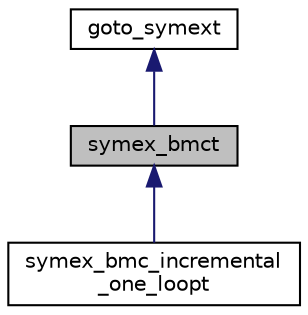 digraph "symex_bmct"
{
 // LATEX_PDF_SIZE
  bgcolor="transparent";
  edge [fontname="Helvetica",fontsize="10",labelfontname="Helvetica",labelfontsize="10"];
  node [fontname="Helvetica",fontsize="10",shape=record];
  Node1 [label="symex_bmct",height=0.2,width=0.4,color="black", fillcolor="grey75", style="filled", fontcolor="black",tooltip=" "];
  Node2 -> Node1 [dir="back",color="midnightblue",fontsize="10",style="solid",fontname="Helvetica"];
  Node2 [label="goto_symext",height=0.2,width=0.4,color="black",URL="$classgoto__symext.html",tooltip="The main class for the forward symbolic simulator."];
  Node1 -> Node3 [dir="back",color="midnightblue",fontsize="10",style="solid",fontname="Helvetica"];
  Node3 [label="symex_bmc_incremental\l_one_loopt",height=0.2,width=0.4,color="black",URL="$classsymex__bmc__incremental__one__loopt.html",tooltip=" "];
}
